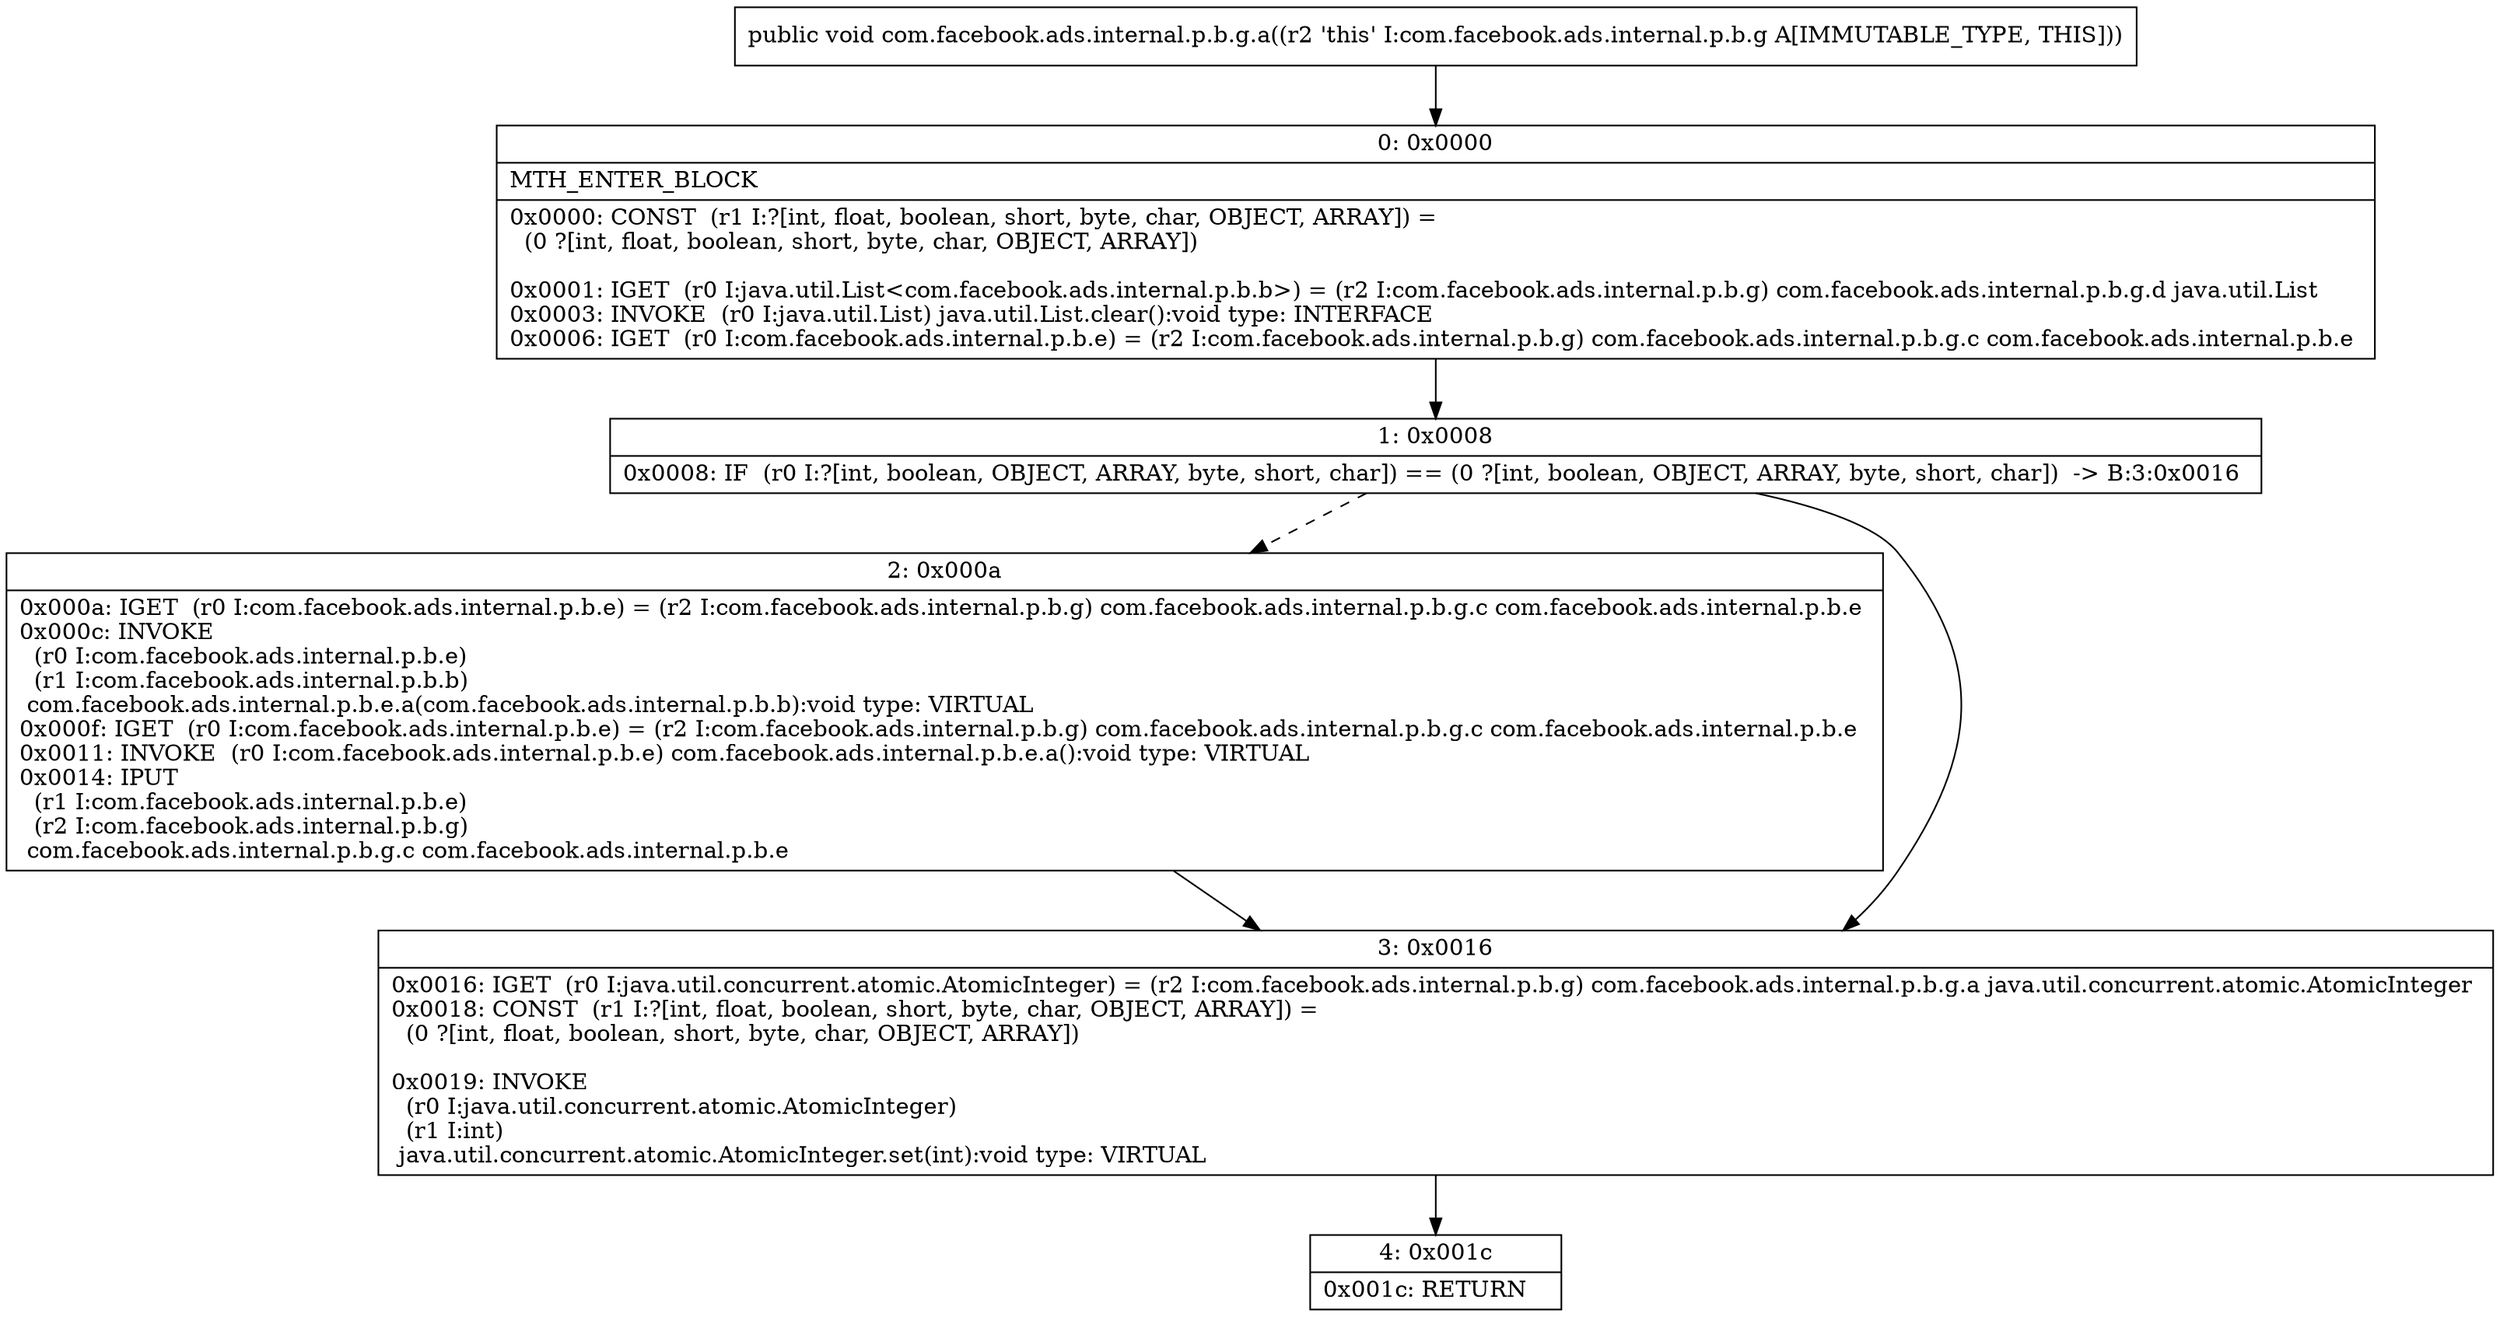 digraph "CFG forcom.facebook.ads.internal.p.b.g.a()V" {
Node_0 [shape=record,label="{0\:\ 0x0000|MTH_ENTER_BLOCK\l|0x0000: CONST  (r1 I:?[int, float, boolean, short, byte, char, OBJECT, ARRAY]) = \l  (0 ?[int, float, boolean, short, byte, char, OBJECT, ARRAY])\l \l0x0001: IGET  (r0 I:java.util.List\<com.facebook.ads.internal.p.b.b\>) = (r2 I:com.facebook.ads.internal.p.b.g) com.facebook.ads.internal.p.b.g.d java.util.List \l0x0003: INVOKE  (r0 I:java.util.List) java.util.List.clear():void type: INTERFACE \l0x0006: IGET  (r0 I:com.facebook.ads.internal.p.b.e) = (r2 I:com.facebook.ads.internal.p.b.g) com.facebook.ads.internal.p.b.g.c com.facebook.ads.internal.p.b.e \l}"];
Node_1 [shape=record,label="{1\:\ 0x0008|0x0008: IF  (r0 I:?[int, boolean, OBJECT, ARRAY, byte, short, char]) == (0 ?[int, boolean, OBJECT, ARRAY, byte, short, char])  \-\> B:3:0x0016 \l}"];
Node_2 [shape=record,label="{2\:\ 0x000a|0x000a: IGET  (r0 I:com.facebook.ads.internal.p.b.e) = (r2 I:com.facebook.ads.internal.p.b.g) com.facebook.ads.internal.p.b.g.c com.facebook.ads.internal.p.b.e \l0x000c: INVOKE  \l  (r0 I:com.facebook.ads.internal.p.b.e)\l  (r1 I:com.facebook.ads.internal.p.b.b)\l com.facebook.ads.internal.p.b.e.a(com.facebook.ads.internal.p.b.b):void type: VIRTUAL \l0x000f: IGET  (r0 I:com.facebook.ads.internal.p.b.e) = (r2 I:com.facebook.ads.internal.p.b.g) com.facebook.ads.internal.p.b.g.c com.facebook.ads.internal.p.b.e \l0x0011: INVOKE  (r0 I:com.facebook.ads.internal.p.b.e) com.facebook.ads.internal.p.b.e.a():void type: VIRTUAL \l0x0014: IPUT  \l  (r1 I:com.facebook.ads.internal.p.b.e)\l  (r2 I:com.facebook.ads.internal.p.b.g)\l com.facebook.ads.internal.p.b.g.c com.facebook.ads.internal.p.b.e \l}"];
Node_3 [shape=record,label="{3\:\ 0x0016|0x0016: IGET  (r0 I:java.util.concurrent.atomic.AtomicInteger) = (r2 I:com.facebook.ads.internal.p.b.g) com.facebook.ads.internal.p.b.g.a java.util.concurrent.atomic.AtomicInteger \l0x0018: CONST  (r1 I:?[int, float, boolean, short, byte, char, OBJECT, ARRAY]) = \l  (0 ?[int, float, boolean, short, byte, char, OBJECT, ARRAY])\l \l0x0019: INVOKE  \l  (r0 I:java.util.concurrent.atomic.AtomicInteger)\l  (r1 I:int)\l java.util.concurrent.atomic.AtomicInteger.set(int):void type: VIRTUAL \l}"];
Node_4 [shape=record,label="{4\:\ 0x001c|0x001c: RETURN   \l}"];
MethodNode[shape=record,label="{public void com.facebook.ads.internal.p.b.g.a((r2 'this' I:com.facebook.ads.internal.p.b.g A[IMMUTABLE_TYPE, THIS])) }"];
MethodNode -> Node_0;
Node_0 -> Node_1;
Node_1 -> Node_2[style=dashed];
Node_1 -> Node_3;
Node_2 -> Node_3;
Node_3 -> Node_4;
}

